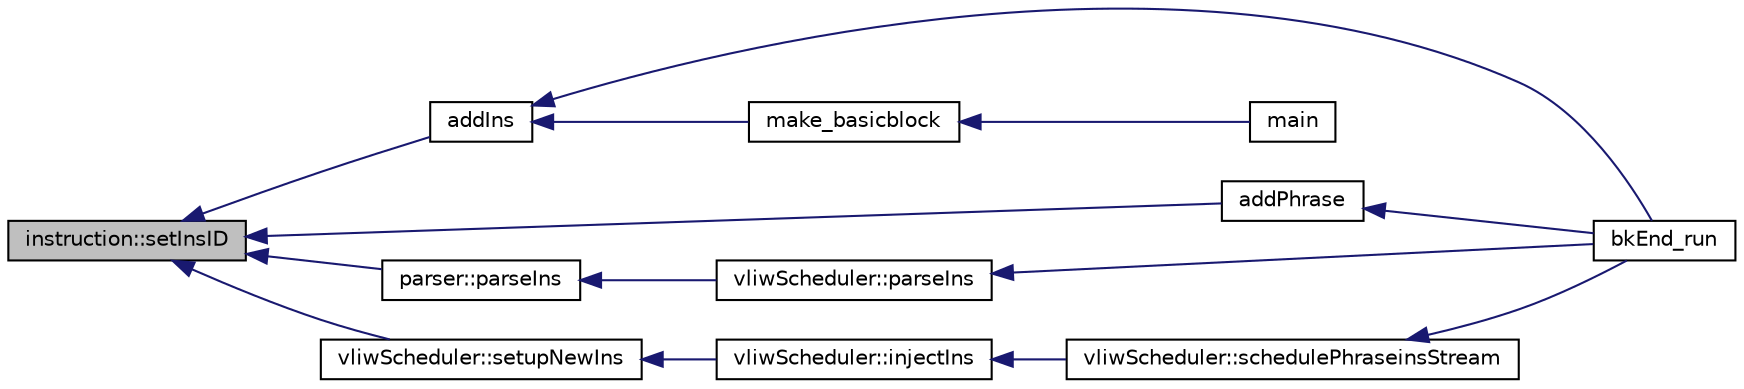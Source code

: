 digraph G
{
  edge [fontname="Helvetica",fontsize="10",labelfontname="Helvetica",labelfontsize="10"];
  node [fontname="Helvetica",fontsize="10",shape=record];
  rankdir=LR;
  Node1 [label="instruction::setInsID",height=0.2,width=0.4,color="black", fillcolor="grey75", style="filled" fontcolor="black"];
  Node1 -> Node2 [dir=back,color="midnightblue",fontsize="10",style="solid",fontname="Helvetica"];
  Node2 [label="addIns",height=0.2,width=0.4,color="black", fillcolor="white", style="filled",URL="$bkEnd_8cpp.html#a699e911f02cc068558e37f3496d086ce"];
  Node2 -> Node3 [dir=back,color="midnightblue",fontsize="10",style="solid",fontname="Helvetica"];
  Node3 [label="bkEnd_run",height=0.2,width=0.4,color="black", fillcolor="white", style="filled",URL="$bkEnd_8h.html#a0de885ce07273f37e162ecb0e63ec95d"];
  Node2 -> Node4 [dir=back,color="midnightblue",fontsize="10",style="solid",fontname="Helvetica"];
  Node4 [label="make_basicblock",height=0.2,width=0.4,color="black", fillcolor="white", style="filled",URL="$make__basicblock_8cpp.html#a765669fc41b8885a39c1ec0df0df96ca"];
  Node4 -> Node5 [dir=back,color="midnightblue",fontsize="10",style="solid",fontname="Helvetica"];
  Node5 [label="main",height=0.2,width=0.4,color="black", fillcolor="white", style="filled",URL="$main_8cpp.html#a0ddf1224851353fc92bfbff6f499fa97"];
  Node1 -> Node6 [dir=back,color="midnightblue",fontsize="10",style="solid",fontname="Helvetica"];
  Node6 [label="addPhrase",height=0.2,width=0.4,color="black", fillcolor="white", style="filled",URL="$bkEnd_8cpp.html#a73b0a124e04ab7ad583a8ad063d501c5"];
  Node6 -> Node3 [dir=back,color="midnightblue",fontsize="10",style="solid",fontname="Helvetica"];
  Node1 -> Node7 [dir=back,color="midnightblue",fontsize="10",style="solid",fontname="Helvetica"];
  Node7 [label="parser::parseIns",height=0.2,width=0.4,color="black", fillcolor="white", style="filled",URL="$classparser.html#a6433223120dd1acca009c5c3bdddcf54"];
  Node7 -> Node8 [dir=back,color="midnightblue",fontsize="10",style="solid",fontname="Helvetica"];
  Node8 [label="vliwScheduler::parseIns",height=0.2,width=0.4,color="black", fillcolor="white", style="filled",URL="$classvliwScheduler.html#a9fde0b92fb06b843f278907413661df1"];
  Node8 -> Node3 [dir=back,color="midnightblue",fontsize="10",style="solid",fontname="Helvetica"];
  Node1 -> Node9 [dir=back,color="midnightblue",fontsize="10",style="solid",fontname="Helvetica"];
  Node9 [label="vliwScheduler::setupNewIns",height=0.2,width=0.4,color="black", fillcolor="white", style="filled",URL="$classvliwScheduler.html#afd1ec0df4e12e892ef2e1d6cd5a1ad3c"];
  Node9 -> Node10 [dir=back,color="midnightblue",fontsize="10",style="solid",fontname="Helvetica"];
  Node10 [label="vliwScheduler::injectIns",height=0.2,width=0.4,color="black", fillcolor="white", style="filled",URL="$classvliwScheduler.html#adc49e9c2b4208f4bf4fe3d1a465e409b"];
  Node10 -> Node11 [dir=back,color="midnightblue",fontsize="10",style="solid",fontname="Helvetica"];
  Node11 [label="vliwScheduler::schedulePhraseinsStream",height=0.2,width=0.4,color="black", fillcolor="white", style="filled",URL="$classvliwScheduler.html#a5abce2c71dce559d07f8f5de8f04c146"];
  Node11 -> Node3 [dir=back,color="midnightblue",fontsize="10",style="solid",fontname="Helvetica"];
}
